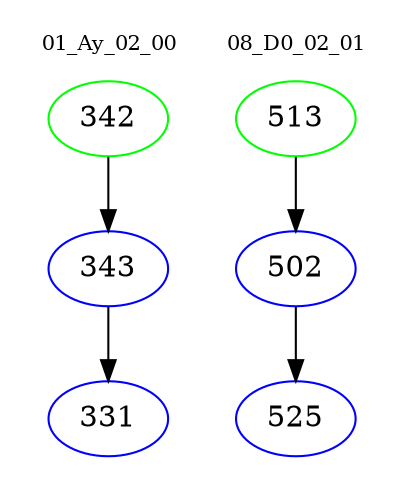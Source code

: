 digraph{
subgraph cluster_0 {
color = white
label = "01_Ay_02_00";
fontsize=10;
T0_342 [label="342", color="green"]
T0_342 -> T0_343 [color="black"]
T0_343 [label="343", color="blue"]
T0_343 -> T0_331 [color="black"]
T0_331 [label="331", color="blue"]
}
subgraph cluster_1 {
color = white
label = "08_D0_02_01";
fontsize=10;
T1_513 [label="513", color="green"]
T1_513 -> T1_502 [color="black"]
T1_502 [label="502", color="blue"]
T1_502 -> T1_525 [color="black"]
T1_525 [label="525", color="blue"]
}
}

